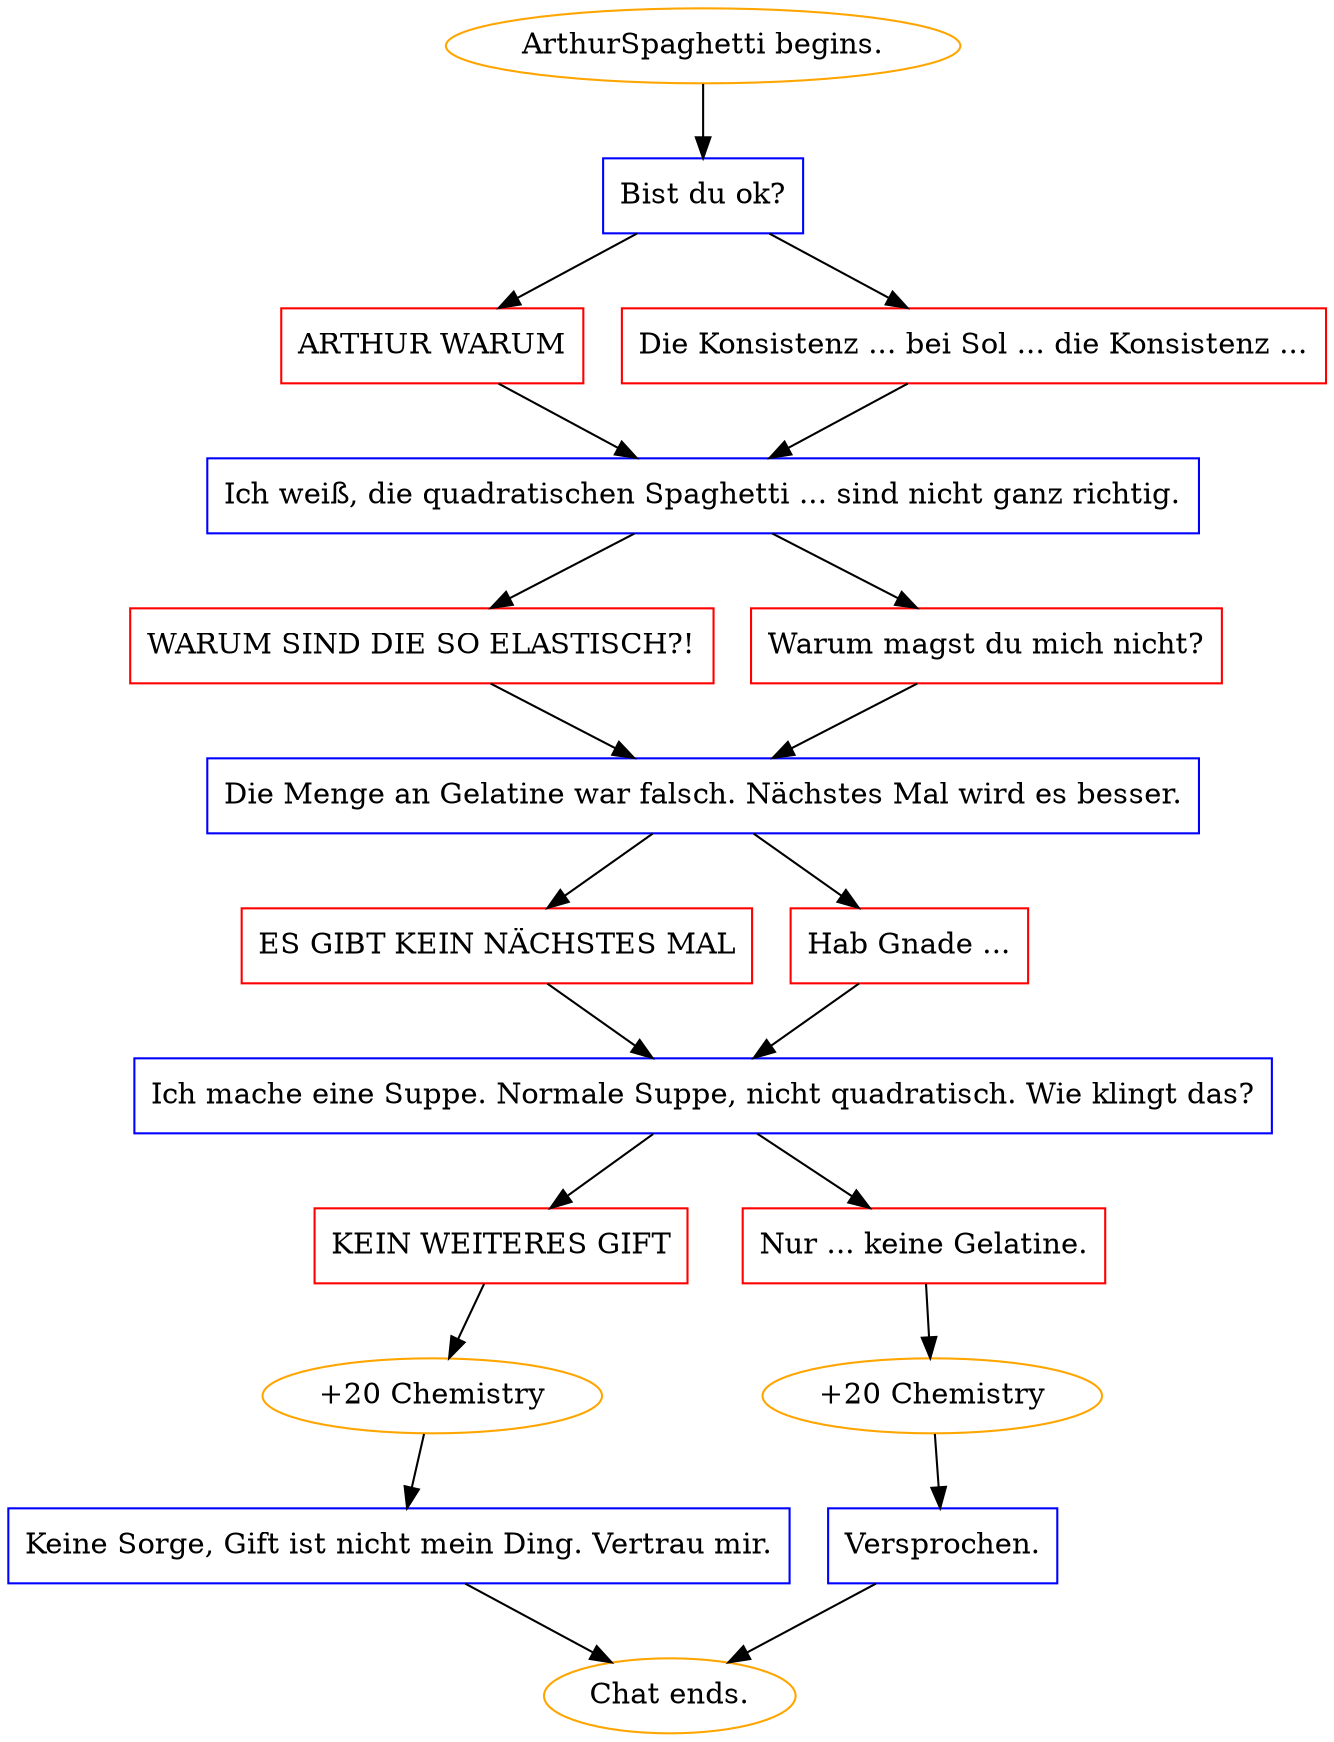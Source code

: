 digraph {
	"ArthurSpaghetti begins." [color=orange];
		"ArthurSpaghetti begins." -> j3366598468;
	j3366598468 [label="Bist du ok?",shape=box,color=blue];
		j3366598468 -> j3864376316;
		j3366598468 -> j3142026083;
	j3864376316 [label="ARTHUR WARUM",shape=box,color=red];
		j3864376316 -> j427183530;
	j3142026083 [label="Die Konsistenz ... bei Sol ... die Konsistenz ...",shape=box,color=red];
		j3142026083 -> j427183530;
	j427183530 [label="Ich weiß, die quadratischen Spaghetti ... sind nicht ganz richtig.",shape=box,color=blue];
		j427183530 -> j1204964083;
		j427183530 -> j1399163101;
	j1204964083 [label="WARUM SIND DIE SO ELASTISCH?!",shape=box,color=red];
		j1204964083 -> j9605976;
	j1399163101 [label="Warum magst du mich nicht?",shape=box,color=red];
		j1399163101 -> j9605976;
	j9605976 [label="Die Menge an Gelatine war falsch. Nächstes Mal wird es besser.",shape=box,color=blue];
		j9605976 -> j507395658;
		j9605976 -> j1250739308;
	j507395658 [label="ES GIBT KEIN NÄCHSTES MAL",shape=box,color=red];
		j507395658 -> j2356359780;
	j1250739308 [label="Hab Gnade ...",shape=box,color=red];
		j1250739308 -> j2356359780;
	j2356359780 [label="Ich mache eine Suppe. Normale Suppe, nicht quadratisch. Wie klingt das?",shape=box,color=blue];
		j2356359780 -> j531578639;
		j2356359780 -> j2669844579;
	j531578639 [label="KEIN WEITERES GIFT",shape=box,color=red];
		j531578639 -> j1028236619;
	j2669844579 [label="Nur ... keine Gelatine.",shape=box,color=red];
		j2669844579 -> j1695675746;
	j1028236619 [label="+20 Chemistry",color=orange];
		j1028236619 -> j1849847776;
	j1695675746 [label="+20 Chemistry",color=orange];
		j1695675746 -> j4069105330;
	j1849847776 [label="Keine Sorge, Gift ist nicht mein Ding. Vertrau mir.",shape=box,color=blue];
		j1849847776 -> "Chat ends.";
	j4069105330 [label="Versprochen.",shape=box,color=blue];
		j4069105330 -> "Chat ends.";
	"Chat ends." [color=orange];
}